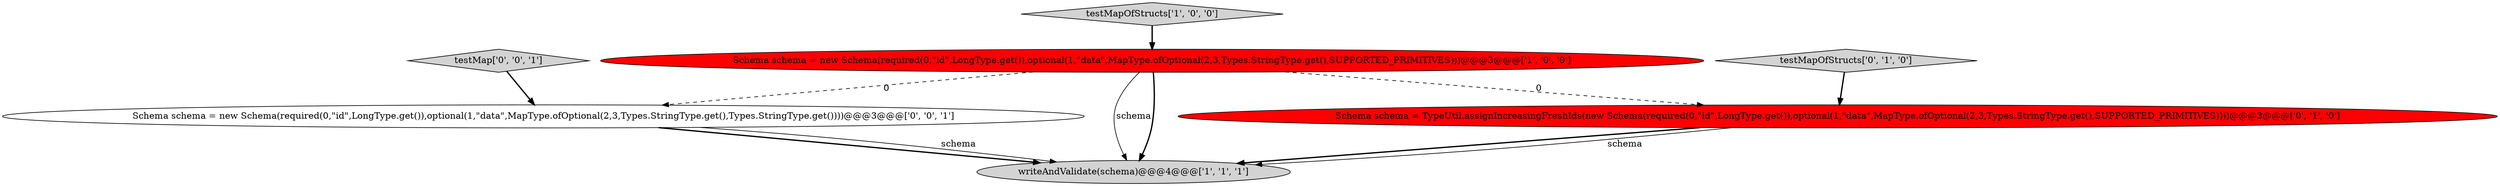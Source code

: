 digraph {
1 [style = filled, label = "testMapOfStructs['1', '0', '0']", fillcolor = lightgray, shape = diamond image = "AAA0AAABBB1BBB"];
5 [style = filled, label = "Schema schema = new Schema(required(0,\"id\",LongType.get()),optional(1,\"data\",MapType.ofOptional(2,3,Types.StringType.get(),Types.StringType.get())))@@@3@@@['0', '0', '1']", fillcolor = white, shape = ellipse image = "AAA0AAABBB3BBB"];
6 [style = filled, label = "testMap['0', '0', '1']", fillcolor = lightgray, shape = diamond image = "AAA0AAABBB3BBB"];
3 [style = filled, label = "testMapOfStructs['0', '1', '0']", fillcolor = lightgray, shape = diamond image = "AAA0AAABBB2BBB"];
0 [style = filled, label = "writeAndValidate(schema)@@@4@@@['1', '1', '1']", fillcolor = lightgray, shape = ellipse image = "AAA0AAABBB1BBB"];
2 [style = filled, label = "Schema schema = new Schema(required(0,\"id\",LongType.get()),optional(1,\"data\",MapType.ofOptional(2,3,Types.StringType.get(),SUPPORTED_PRIMITIVES)))@@@3@@@['1', '0', '0']", fillcolor = red, shape = ellipse image = "AAA1AAABBB1BBB"];
4 [style = filled, label = "Schema schema = TypeUtil.assignIncreasingFreshIds(new Schema(required(0,\"id\",LongType.get()),optional(1,\"data\",MapType.ofOptional(2,3,Types.StringType.get(),SUPPORTED_PRIMITIVES))))@@@3@@@['0', '1', '0']", fillcolor = red, shape = ellipse image = "AAA1AAABBB2BBB"];
2->0 [style = solid, label="schema"];
6->5 [style = bold, label=""];
2->5 [style = dashed, label="0"];
1->2 [style = bold, label=""];
2->0 [style = bold, label=""];
5->0 [style = bold, label=""];
3->4 [style = bold, label=""];
5->0 [style = solid, label="schema"];
4->0 [style = bold, label=""];
2->4 [style = dashed, label="0"];
4->0 [style = solid, label="schema"];
}
